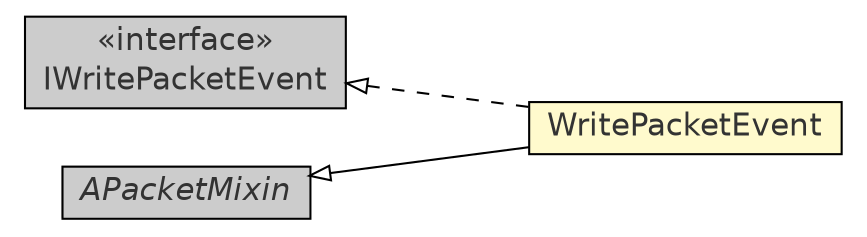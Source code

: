 #!/usr/local/bin/dot
#
# Class diagram 
# Generated by UmlGraph version 4.8 (http://www.spinellis.gr/sw/umlgraph)
#

digraph G {
	edge [fontname="Helvetica",fontsize=10,labelfontname="Helvetica",labelfontsize=10];
	node [fontname="Helvetica",fontsize=10,shape=plaintext];
	rankdir=LR;
	ranksep=1;
	// com.xuggle.mediatool.event.WritePacketEvent
	c20660 [label=<<table border="0" cellborder="1" cellspacing="0" cellpadding="2" port="p" bgcolor="lemonChiffon" href="./WritePacketEvent.html">
		<tr><td><table border="0" cellspacing="0" cellpadding="1">
			<tr><td> WritePacketEvent </td></tr>
		</table></td></tr>
		</table>>, fontname="Helvetica", fontcolor="grey20", fontsize=15.0];
	// com.xuggle.mediatool.event.IWritePacketEvent
	c20661 [label=<<table border="0" cellborder="1" cellspacing="0" cellpadding="2" port="p" bgcolor="grey80" href="./IWritePacketEvent.html">
		<tr><td><table border="0" cellspacing="0" cellpadding="1">
			<tr><td> &laquo;interface&raquo; </td></tr>
			<tr><td> IWritePacketEvent </td></tr>
		</table></td></tr>
		</table>>, fontname="Helvetica", fontcolor="grey20", fontsize=15.0];
	// com.xuggle.mediatool.event.APacketMixin
	c20676 [label=<<table border="0" cellborder="1" cellspacing="0" cellpadding="2" port="p" bgcolor="grey80" href="./APacketMixin.html">
		<tr><td><table border="0" cellspacing="0" cellpadding="1">
			<tr><td><font face="Helvetica-Oblique"> APacketMixin </font></td></tr>
		</table></td></tr>
		</table>>, fontname="Helvetica", fontcolor="grey20", fontsize=15.0];
	//com.xuggle.mediatool.event.WritePacketEvent extends com.xuggle.mediatool.event.APacketMixin
	c20676:p -> c20660:p [dir=back,arrowtail=empty];
	//com.xuggle.mediatool.event.WritePacketEvent implements com.xuggle.mediatool.event.IWritePacketEvent
	c20661:p -> c20660:p [dir=back,arrowtail=empty,style=dashed];
}

